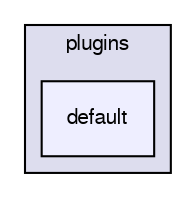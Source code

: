 digraph G {
  compound=true
  node [ fontsize=10, fontname="FreeSans"];
  edge [ labelfontsize=9, labelfontname="FreeSans"];
  subgraph clusterdir_942b8eefa034f346080edd470fa37383 {
    graph [ bgcolor="#ddddee", pencolor="black", label="plugins" fontname="FreeSans", fontsize=10, URL="dir_942b8eefa034f346080edd470fa37383.html"]
  dir_e77852e7846388d05d86f526eb7403e9 [shape=box, label="default", style="filled", fillcolor="#eeeeff", pencolor="black", URL="dir_e77852e7846388d05d86f526eb7403e9.html"];
  }
}
